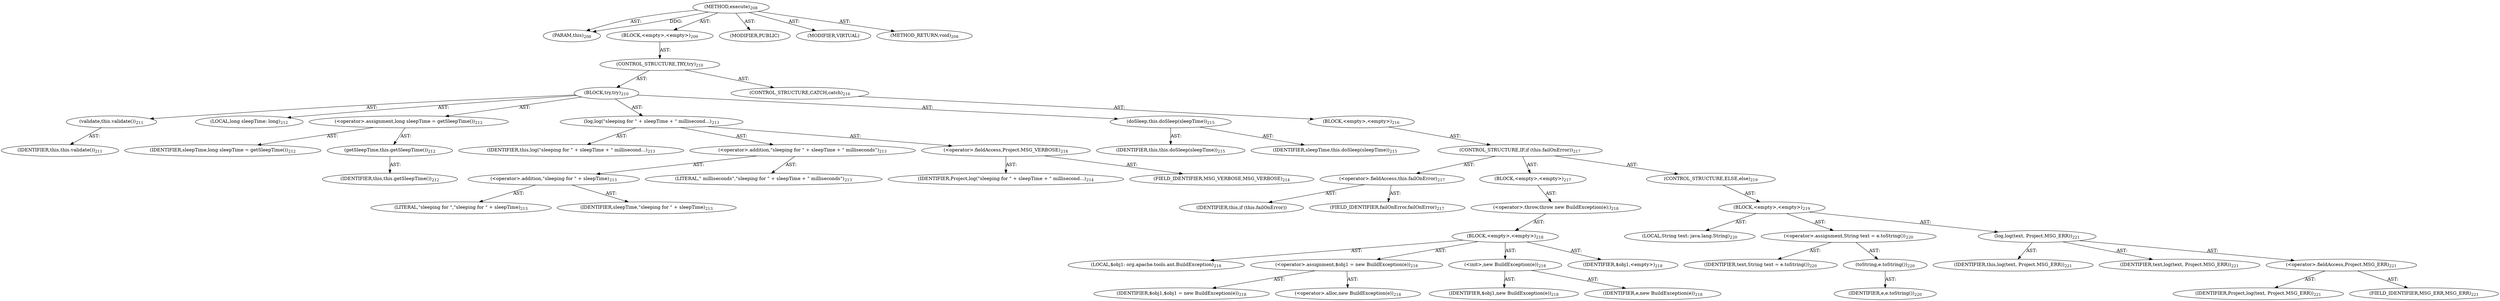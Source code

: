digraph "execute" {  
"111669149705" [label = <(METHOD,execute)<SUB>208</SUB>> ]
"115964116998" [label = <(PARAM,this)<SUB>208</SUB>> ]
"25769803789" [label = <(BLOCK,&lt;empty&gt;,&lt;empty&gt;)<SUB>209</SUB>> ]
"47244640259" [label = <(CONTROL_STRUCTURE,TRY,try)<SUB>210</SUB>> ]
"25769803790" [label = <(BLOCK,try,try)<SUB>210</SUB>> ]
"30064771111" [label = <(validate,this.validate())<SUB>211</SUB>> ]
"68719476742" [label = <(IDENTIFIER,this,this.validate())<SUB>211</SUB>> ]
"94489280513" [label = <(LOCAL,long sleepTime: long)<SUB>212</SUB>> ]
"30064771112" [label = <(&lt;operator&gt;.assignment,long sleepTime = getSleepTime())<SUB>212</SUB>> ]
"68719476766" [label = <(IDENTIFIER,sleepTime,long sleepTime = getSleepTime())<SUB>212</SUB>> ]
"30064771113" [label = <(getSleepTime,this.getSleepTime())<SUB>212</SUB>> ]
"68719476743" [label = <(IDENTIFIER,this,this.getSleepTime())<SUB>212</SUB>> ]
"30064771114" [label = <(log,log(&quot;sleeping for &quot; + sleepTime + &quot; millisecond...)<SUB>213</SUB>> ]
"68719476744" [label = <(IDENTIFIER,this,log(&quot;sleeping for &quot; + sleepTime + &quot; millisecond...)<SUB>213</SUB>> ]
"30064771115" [label = <(&lt;operator&gt;.addition,&quot;sleeping for &quot; + sleepTime + &quot; milliseconds&quot;)<SUB>213</SUB>> ]
"30064771116" [label = <(&lt;operator&gt;.addition,&quot;sleeping for &quot; + sleepTime)<SUB>213</SUB>> ]
"90194313227" [label = <(LITERAL,&quot;sleeping for &quot;,&quot;sleeping for &quot; + sleepTime)<SUB>213</SUB>> ]
"68719476767" [label = <(IDENTIFIER,sleepTime,&quot;sleeping for &quot; + sleepTime)<SUB>213</SUB>> ]
"90194313228" [label = <(LITERAL,&quot; milliseconds&quot;,&quot;sleeping for &quot; + sleepTime + &quot; milliseconds&quot;)<SUB>213</SUB>> ]
"30064771117" [label = <(&lt;operator&gt;.fieldAccess,Project.MSG_VERBOSE)<SUB>214</SUB>> ]
"68719476768" [label = <(IDENTIFIER,Project,log(&quot;sleeping for &quot; + sleepTime + &quot; millisecond...)<SUB>214</SUB>> ]
"55834574862" [label = <(FIELD_IDENTIFIER,MSG_VERBOSE,MSG_VERBOSE)<SUB>214</SUB>> ]
"30064771118" [label = <(doSleep,this.doSleep(sleepTime))<SUB>215</SUB>> ]
"68719476745" [label = <(IDENTIFIER,this,this.doSleep(sleepTime))<SUB>215</SUB>> ]
"68719476769" [label = <(IDENTIFIER,sleepTime,this.doSleep(sleepTime))<SUB>215</SUB>> ]
"47244640260" [label = <(CONTROL_STRUCTURE,CATCH,catch)<SUB>216</SUB>> ]
"25769803791" [label = <(BLOCK,&lt;empty&gt;,&lt;empty&gt;)<SUB>216</SUB>> ]
"47244640261" [label = <(CONTROL_STRUCTURE,IF,if (this.failOnError))<SUB>217</SUB>> ]
"30064771119" [label = <(&lt;operator&gt;.fieldAccess,this.failOnError)<SUB>217</SUB>> ]
"68719476770" [label = <(IDENTIFIER,this,if (this.failOnError))> ]
"55834574863" [label = <(FIELD_IDENTIFIER,failOnError,failOnError)<SUB>217</SUB>> ]
"25769803792" [label = <(BLOCK,&lt;empty&gt;,&lt;empty&gt;)<SUB>217</SUB>> ]
"30064771120" [label = <(&lt;operator&gt;.throw,throw new BuildException(e);)<SUB>218</SUB>> ]
"25769803793" [label = <(BLOCK,&lt;empty&gt;,&lt;empty&gt;)<SUB>218</SUB>> ]
"94489280514" [label = <(LOCAL,$obj1: org.apache.tools.ant.BuildException)<SUB>218</SUB>> ]
"30064771121" [label = <(&lt;operator&gt;.assignment,$obj1 = new BuildException(e))<SUB>218</SUB>> ]
"68719476771" [label = <(IDENTIFIER,$obj1,$obj1 = new BuildException(e))<SUB>218</SUB>> ]
"30064771122" [label = <(&lt;operator&gt;.alloc,new BuildException(e))<SUB>218</SUB>> ]
"30064771123" [label = <(&lt;init&gt;,new BuildException(e))<SUB>218</SUB>> ]
"68719476772" [label = <(IDENTIFIER,$obj1,new BuildException(e))<SUB>218</SUB>> ]
"68719476773" [label = <(IDENTIFIER,e,new BuildException(e))<SUB>218</SUB>> ]
"68719476774" [label = <(IDENTIFIER,$obj1,&lt;empty&gt;)<SUB>218</SUB>> ]
"47244640262" [label = <(CONTROL_STRUCTURE,ELSE,else)<SUB>219</SUB>> ]
"25769803794" [label = <(BLOCK,&lt;empty&gt;,&lt;empty&gt;)<SUB>219</SUB>> ]
"94489280515" [label = <(LOCAL,String text: java.lang.String)<SUB>220</SUB>> ]
"30064771124" [label = <(&lt;operator&gt;.assignment,String text = e.toString())<SUB>220</SUB>> ]
"68719476775" [label = <(IDENTIFIER,text,String text = e.toString())<SUB>220</SUB>> ]
"30064771125" [label = <(toString,e.toString())<SUB>220</SUB>> ]
"68719476776" [label = <(IDENTIFIER,e,e.toString())<SUB>220</SUB>> ]
"30064771126" [label = <(log,log(text, Project.MSG_ERR))<SUB>221</SUB>> ]
"68719476746" [label = <(IDENTIFIER,this,log(text, Project.MSG_ERR))<SUB>221</SUB>> ]
"68719476777" [label = <(IDENTIFIER,text,log(text, Project.MSG_ERR))<SUB>221</SUB>> ]
"30064771127" [label = <(&lt;operator&gt;.fieldAccess,Project.MSG_ERR)<SUB>221</SUB>> ]
"68719476778" [label = <(IDENTIFIER,Project,log(text, Project.MSG_ERR))<SUB>221</SUB>> ]
"55834574864" [label = <(FIELD_IDENTIFIER,MSG_ERR,MSG_ERR)<SUB>221</SUB>> ]
"133143986199" [label = <(MODIFIER,PUBLIC)> ]
"133143986200" [label = <(MODIFIER,VIRTUAL)> ]
"128849018889" [label = <(METHOD_RETURN,void)<SUB>208</SUB>> ]
  "111669149705" -> "115964116998"  [ label = "AST: "] 
  "111669149705" -> "25769803789"  [ label = "AST: "] 
  "111669149705" -> "133143986199"  [ label = "AST: "] 
  "111669149705" -> "133143986200"  [ label = "AST: "] 
  "111669149705" -> "128849018889"  [ label = "AST: "] 
  "25769803789" -> "47244640259"  [ label = "AST: "] 
  "47244640259" -> "25769803790"  [ label = "AST: "] 
  "47244640259" -> "47244640260"  [ label = "AST: "] 
  "25769803790" -> "30064771111"  [ label = "AST: "] 
  "25769803790" -> "94489280513"  [ label = "AST: "] 
  "25769803790" -> "30064771112"  [ label = "AST: "] 
  "25769803790" -> "30064771114"  [ label = "AST: "] 
  "25769803790" -> "30064771118"  [ label = "AST: "] 
  "30064771111" -> "68719476742"  [ label = "AST: "] 
  "30064771112" -> "68719476766"  [ label = "AST: "] 
  "30064771112" -> "30064771113"  [ label = "AST: "] 
  "30064771113" -> "68719476743"  [ label = "AST: "] 
  "30064771114" -> "68719476744"  [ label = "AST: "] 
  "30064771114" -> "30064771115"  [ label = "AST: "] 
  "30064771114" -> "30064771117"  [ label = "AST: "] 
  "30064771115" -> "30064771116"  [ label = "AST: "] 
  "30064771115" -> "90194313228"  [ label = "AST: "] 
  "30064771116" -> "90194313227"  [ label = "AST: "] 
  "30064771116" -> "68719476767"  [ label = "AST: "] 
  "30064771117" -> "68719476768"  [ label = "AST: "] 
  "30064771117" -> "55834574862"  [ label = "AST: "] 
  "30064771118" -> "68719476745"  [ label = "AST: "] 
  "30064771118" -> "68719476769"  [ label = "AST: "] 
  "47244640260" -> "25769803791"  [ label = "AST: "] 
  "25769803791" -> "47244640261"  [ label = "AST: "] 
  "47244640261" -> "30064771119"  [ label = "AST: "] 
  "47244640261" -> "25769803792"  [ label = "AST: "] 
  "47244640261" -> "47244640262"  [ label = "AST: "] 
  "30064771119" -> "68719476770"  [ label = "AST: "] 
  "30064771119" -> "55834574863"  [ label = "AST: "] 
  "25769803792" -> "30064771120"  [ label = "AST: "] 
  "30064771120" -> "25769803793"  [ label = "AST: "] 
  "25769803793" -> "94489280514"  [ label = "AST: "] 
  "25769803793" -> "30064771121"  [ label = "AST: "] 
  "25769803793" -> "30064771123"  [ label = "AST: "] 
  "25769803793" -> "68719476774"  [ label = "AST: "] 
  "30064771121" -> "68719476771"  [ label = "AST: "] 
  "30064771121" -> "30064771122"  [ label = "AST: "] 
  "30064771123" -> "68719476772"  [ label = "AST: "] 
  "30064771123" -> "68719476773"  [ label = "AST: "] 
  "47244640262" -> "25769803794"  [ label = "AST: "] 
  "25769803794" -> "94489280515"  [ label = "AST: "] 
  "25769803794" -> "30064771124"  [ label = "AST: "] 
  "25769803794" -> "30064771126"  [ label = "AST: "] 
  "30064771124" -> "68719476775"  [ label = "AST: "] 
  "30064771124" -> "30064771125"  [ label = "AST: "] 
  "30064771125" -> "68719476776"  [ label = "AST: "] 
  "30064771126" -> "68719476746"  [ label = "AST: "] 
  "30064771126" -> "68719476777"  [ label = "AST: "] 
  "30064771126" -> "30064771127"  [ label = "AST: "] 
  "30064771127" -> "68719476778"  [ label = "AST: "] 
  "30064771127" -> "55834574864"  [ label = "AST: "] 
  "111669149705" -> "115964116998"  [ label = "DDG: "] 
}
